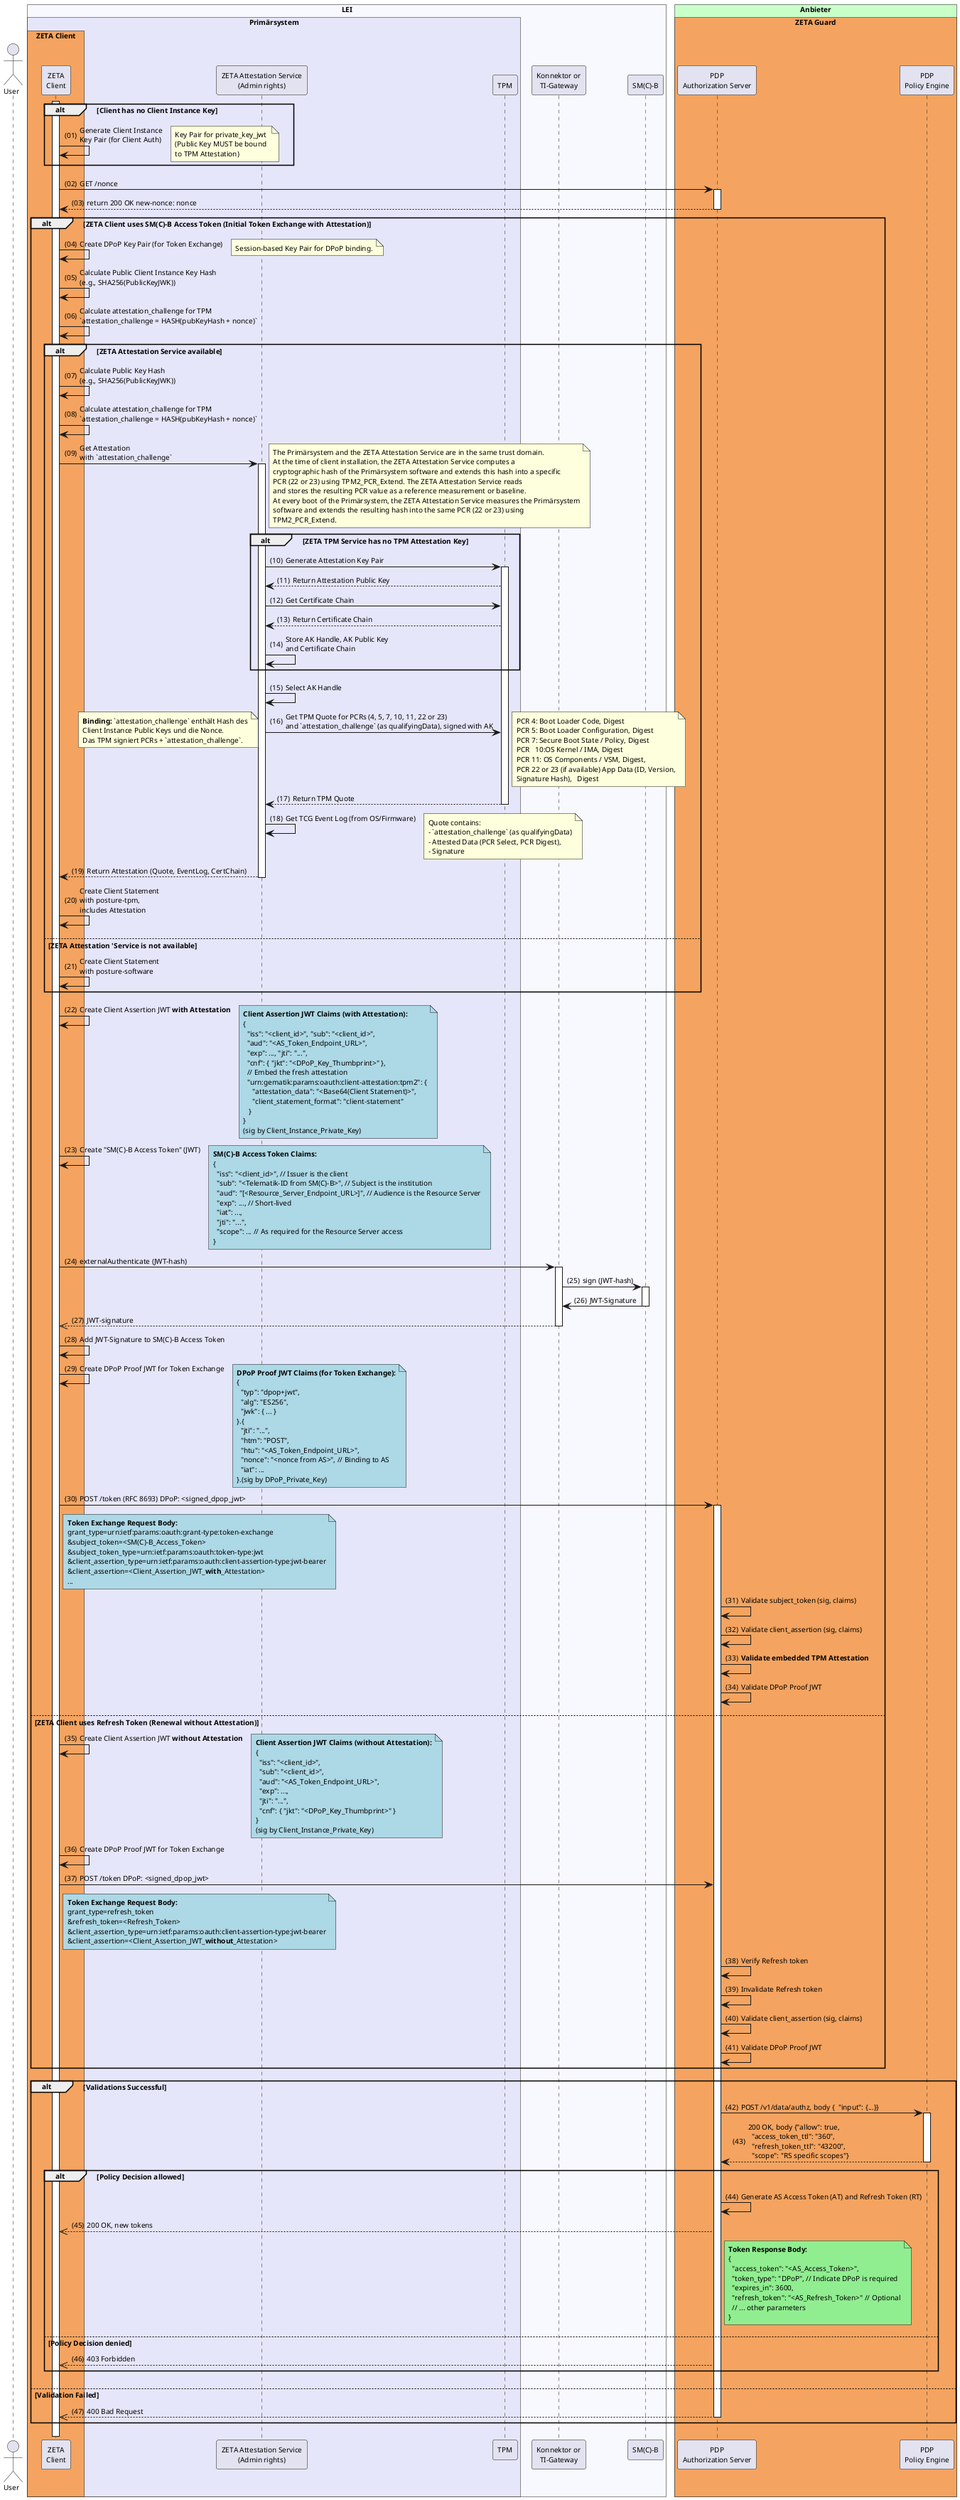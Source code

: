 @startuml "token-exchange-with-client-assertion-jwt-auth"
autonumber "(00)"
skinparam defaultFontSize 10
skinparam defaultFontName Helvetica
skinparam DefaultMonospacedFontName Courier
skinparam lengthAdjust none
skinparam sequenceReferenceBackgroundColor White
skinparam SequenceReferenceFontSize 12
/'skinparam SequenceReferenceFontStyle bold
'/

!pragma teoz true

Actor User
box "LEI" #GhostWhite
  box "Primärsystem" #Lavender
    box "ZETA Client" #SandyBrown
      participant Client as "ZETA\nClient"
    end box
    participant ZAS as "ZETA Attestation Service\n(Admin rights)"
    participant TPM as "TPM"
  end box
  participant Konnektor as "Konnektor or\nTI-Gateway"
  participant SMB as "SM(C)-B"
end box

box "Anbieter" #TECHNOLOGY
  box "ZETA Guard" #SandyBrown
    participant AuthS as "PDP\nAuthorization Server"
    participant PE as "PDP\nPolicy Engine"
  end box
end box

Client ++
alt Client has no Client Instance Key
  Client -> Client : Generate Client Instance\nKey Pair (for Client Auth)
  note right: Key Pair for private_key_jwt \n(Public Key MUST be bound\nto TPM Attestation)
end

Client -> AuthS ++ : GET /nonce
AuthS --> Client --: return 200 OK new-nonce: nonce

alt ZETA Client uses SM(C)-B Access Token (Initial Token Exchange with Attestation)
    Client -> Client : Create DPoP Key Pair (for Token Exchange)
    note right: Session-based Key Pair for DPoP binding.

  ' === START: ATTESTATION SECTION (only for this path) ===
  Client -> Client: Calculate Public Client Instance Key Hash\n(e.g., SHA256(PublicKeyJWK))
  Client -> Client: Calculate attestation_challenge for TPM\n`attestation_challenge = HASH(pubKeyHash + nonce)`
  
  
    alt ZETA Attestation Service available
    Client -> Client: Calculate Public Key Hash\n(e.g., SHA256(PublicKeyJWK))
    Client -> Client: Calculate attestation_challenge for TPM\n`attestation_challenge = HASH(pubKeyHash + nonce)`
    Client -> ZAS ++ : Get Attestation\nwith `attestation_challenge`
    alt ZETA TPM Service has no TPM Attestation Key
      note right: The Primärsystem and the ZETA Attestation Service are in the same trust domain.\nAt the time of client installation, the ZETA Attestation Service computes a\ncryptographic hash of the Primärsystem software and extends this hash into a specific\nPCR (22 or 23) using TPM2_PCR_Extend. The ZETA Attestation Service reads\nand stores the resulting PCR value as a reference measurement or baseline.\nAt every boot of the Primärsystem, the ZETA Attestation Service measures the Primärsystem\nsoftware and extends the resulting hash into the same PCR (22 or 23) using\nTPM2_PCR_Extend.
      ZAS -> TPM ++ : Generate Attestation Key Pair
      TPM --> ZAS: Return Attestation Public Key
      ZAS -> TPM: Get Certificate Chain
      TPM --> ZAS: Return Certificate Chain
      ZAS -> ZAS: Store AK Handle, AK Public Key\nand Certificate Chain
    end

    ZAS -> ZAS: Select AK Handle
    ZAS -> TPM: Get TPM Quote for PCRs (4, 5, 7, 10, 11, 22 or 23)\nand `attestation_challenge` (as qualifyingData), signed with AK
    note left: **Binding:** `attestation_challenge` enthält Hash des\nClient Instance Public Keys und die Nonce.\nDas TPM signiert PCRs + `attestation_challenge`.
    note right: PCR 4: Boot Loader Code, Digest\nPCR 5: Boot Loader Configuration, Digest\nPCR 7: Secure Boot State / Policy, Digest\nPCR   10:OS Kernel / IMA, Digest\nPCR 11: OS Components / VSM, Digest,\nPCR 22 or 23 (if available) App Data (ID, Version,\nSignature Hash),   Digest
    TPM --> ZAS --: Return TPM Quote
    ZAS -> ZAS: Get TCG Event Log (from OS/Firmware)
    note right: Quote contains:\n- `attestation_challenge` (as qualifyingData)\n- Attested Data (PCR Select, PCR Digest),\n- Signature
    ZAS --> Client --: Return Attestation (Quote, EventLog, CertChain)
    Client -> Client: Create Client Statement\nwith posture-tpm,\nincludes Attestation
  else ZETA Attestation 'Service is not available
    Client -> Client: Create Client Statement\nwith posture-software
  end
  note right: Attestation Statement includes:\n- product_id\n- product_version\n- posture\n- attestation (containing Quote etc.)

  ' === END: ATTESTATION SECTION ===

  Client -> Client : Create Client Assertion JWT **with Attestation**
  note right #lightblue
      **Client Assertion JWT Claims (with Attestation):**
      {
        "iss": "<client_id>", "sub": "<client_id>",
        "aud": "<AS_Token_Endpoint_URL>",
        "exp": ..., "jti": "...",
        "cnf": { "jkt": "<DPoP_Key_Thumbprint>" },
        // Embed the fresh attestation
        "urn:gematik:params:oauth:client-attestation:tpm2": {
           "attestation_data": "<Base64(Client Statement)>",
           "client_statement_format": "client-statement"
         }
      }
      (sig by Client_Instance_Private_Key)
  end note

  Client -> Client : Create "SM(C)-B Access Token" (JWT)
  note right #lightblue
      **SM(C)-B Access Token Claims:**
      {
        "iss": "<client_id>", // Issuer is the client
        "sub": "<Telematik-ID from SM(C)-B>", // Subject is the institution
        "aud": "[<Resource_Server_Endpoint_URL>]", // Audience is the Resource Server
        "exp": ..., // Short-lived
        "iat": ...,
        "jti": "...",
        "scope": ... // As required for the Resource Server access
      }
  end note

  Client -> Konnektor ++ : externalAuthenticate (JWT-hash)
  Konnektor -> SMB ++ : sign (JWT-hash)
  SMB -> Konnektor -- : JWT-Signature
  Konnektor -->> Client -- : JWT-signature
  Client -> Client : Add JWT-Signature to SM(C)-B Access Token

  Client -> Client : Create DPoP Proof JWT for Token Exchange
  note right #lightblue
      **DPoP Proof JWT Claims (for Token Exchange):**
      {
        "typ": "dpop+jwt",
        "alg": "ES256",
        "jwk": { ... }
      }.{
        "jti": "...",
        "htm": "POST",
        "htu": "<AS_Token_Endpoint_URL>",
        "nonce": "<nonce from AS>", // Binding to AS
        "iat": ...
      }.(sig by DPoP_Private_Key)
  end note

  Client -> AuthS ++ : POST /token (RFC 8693) DPoP: <signed_dpop_jwt>
    note right of Client #lightblue
    **Token Exchange Request Body:**
    grant_type=urn:ietf:params:oauth:grant-type:token-exchange
    &subject_token=<SM(C)-B_Access_Token>
    &subject_token_type=urn:ietf:params:oauth:token-type:jwt
    &client_assertion_type=urn:ietf:params:oauth:client-assertion-type:jwt-bearer
    &client_assertion=<Client_Assertion_JWT_**with**_Attestation>
    ...
    end note
  AuthS -> AuthS : Validate subject_token (sig, claims)
  AuthS -> AuthS : Validate client_assertion (sig, claims)
  AuthS -> AuthS : **Validate embedded TPM Attestation**
  AuthS -> AuthS : Validate DPoP Proof JWT

else ZETA Client uses Refresh Token (Renewal without Attestation)
  Client -> Client : Create Client Assertion JWT **without Attestation**
  note right #lightblue
      **Client Assertion JWT Claims (without Attestation):**
      {
        "iss": "<client_id>",
        "sub": "<client_id>",
        "aud": "<AS_Token_Endpoint_URL>",
        "exp": ...,
        "jti": "...",
        "cnf": { "jkt": "<DPoP_Key_Thumbprint>" }
      }
      (sig by Client_Instance_Private_Key)
  end note

  Client -> Client : Create DPoP Proof JWT for Token Exchange

  Client -> AuthS: POST /token DPoP: <signed_dpop_jwt>
  note right of Client #lightblue
    **Token Exchange Request Body:**
    grant_type=refresh_token
    &refresh_token=<Refresh_Token>
    &client_assertion_type=urn:ietf:params:oauth:client-assertion-type:jwt-bearer
    &client_assertion=<Client_Assertion_JWT_**without**_Attestation>
  end note
  AuthS -> AuthS: Verify Refresh token
  AuthS -> AuthS: Invalidate Refresh token
  AuthS -> AuthS : Validate client_assertion (sig, claims)
  AuthS -> AuthS : Validate DPoP Proof JWT
end alt

alt Validations Successful
  AuthS -> PE ++ : POST /v1/data/authz, body {  "input": {...}}
  PE --> AuthS --: 200 OK, body {"allow": true,\n\
  "access_token_ttl": "360",\n\
  "refresh_token_ttl": "43200",\n\
  "scope": "RS specific scopes"}
  alt Policy Decision allowed
    AuthS -> AuthS : Generate AS Access Token (AT) and Refresh Token (RT)
    AuthS -->> Client: 200 OK, new tokens
        note right of AuthS #lightgreen
        **Token Response Body:**
        {
          "access_token": "<AS_Access_Token>",
          "token_type": "DPoP", // Indicate DPoP is required
          "expires_in": 3600,
          "refresh_token": "<AS_Refresh_Token>" // Optional
          // ... other parameters
        }
    end note

  else Policy Decision denied
    AuthS -->> Client: 403 Forbidden
  end alt
else Validation Failed
    AuthS -->> Client -- : 400 Bad Request
end alt

Client --
@enduml